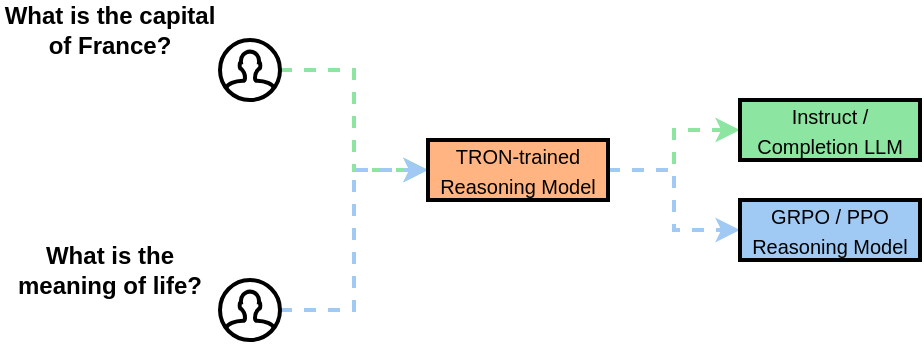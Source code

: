 <mxfile version="26.2.12">
  <diagram name="Страница — 1" id="LkGLF-T3t343gJq5W913">
    <mxGraphModel dx="1216" dy="776" grid="0" gridSize="10" guides="1" tooltips="1" connect="1" arrows="1" fold="1" page="1" pageScale="1" pageWidth="827" pageHeight="1169" math="0" shadow="0">
      <root>
        <mxCell id="0" />
        <mxCell id="1" parent="0" />
        <mxCell id="qlQUXgSOdhqOvPfNDoC8-5" style="edgeStyle=orthogonalEdgeStyle;rounded=0;orthogonalLoop=1;jettySize=auto;html=1;dashed=1;strokeWidth=2;entryX=0;entryY=0.5;entryDx=0;entryDy=0;strokeColor=#8CE5A0;" edge="1" parent="1" source="qlQUXgSOdhqOvPfNDoC8-2" target="qlQUXgSOdhqOvPfNDoC8-16">
          <mxGeometry relative="1" as="geometry" />
        </mxCell>
        <mxCell id="qlQUXgSOdhqOvPfNDoC8-2" value="" style="html=1;verticalLabelPosition=bottom;align=center;labelBackgroundColor=#ffffff;verticalAlign=top;strokeWidth=2;strokeColor=#000000;shadow=0;dashed=0;shape=mxgraph.ios7.icons.user;" vertex="1" parent="1">
          <mxGeometry x="220" y="270" width="30" height="30" as="geometry" />
        </mxCell>
        <mxCell id="qlQUXgSOdhqOvPfNDoC8-8" style="edgeStyle=orthogonalEdgeStyle;rounded=0;orthogonalLoop=1;jettySize=auto;html=1;entryX=0;entryY=0.5;entryDx=0;entryDy=0;dashed=1;strokeWidth=2;exitX=1;exitY=0.5;exitDx=0;exitDy=0;strokeColor=#8CE5A0;" edge="1" parent="1" source="qlQUXgSOdhqOvPfNDoC8-16" target="qlQUXgSOdhqOvPfNDoC8-6">
          <mxGeometry relative="1" as="geometry">
            <mxPoint x="410" y="285" as="sourcePoint" />
          </mxGeometry>
        </mxCell>
        <mxCell id="qlQUXgSOdhqOvPfNDoC8-6" value="&lt;span style=&quot;font-size: 10px;&quot;&gt;Instruct / Completion LLM&lt;/span&gt;" style="rounded=0;whiteSpace=wrap;html=1;strokeWidth=2;fillColor=#8CE5A0;" vertex="1" parent="1">
          <mxGeometry x="480" y="300" width="90" height="30" as="geometry" />
        </mxCell>
        <mxCell id="qlQUXgSOdhqOvPfNDoC8-11" style="edgeStyle=orthogonalEdgeStyle;rounded=0;orthogonalLoop=1;jettySize=auto;html=1;dashed=1;strokeWidth=2;entryX=0;entryY=0.5;entryDx=0;entryDy=0;strokeColor=#A0C9F3;" edge="1" parent="1" source="qlQUXgSOdhqOvPfNDoC8-12" target="qlQUXgSOdhqOvPfNDoC8-16">
          <mxGeometry relative="1" as="geometry" />
        </mxCell>
        <mxCell id="qlQUXgSOdhqOvPfNDoC8-12" value="" style="html=1;verticalLabelPosition=bottom;align=center;labelBackgroundColor=#ffffff;verticalAlign=top;strokeWidth=2;strokeColor=#000000;shadow=0;dashed=0;shape=mxgraph.ios7.icons.user;" vertex="1" parent="1">
          <mxGeometry x="220" y="390" width="30" height="30" as="geometry" />
        </mxCell>
        <mxCell id="qlQUXgSOdhqOvPfNDoC8-15" style="edgeStyle=orthogonalEdgeStyle;rounded=0;orthogonalLoop=1;jettySize=auto;html=1;entryX=0;entryY=0.5;entryDx=0;entryDy=0;dashed=1;strokeWidth=2;strokeColor=#A0C9F3;" edge="1" parent="1" source="qlQUXgSOdhqOvPfNDoC8-16" target="qlQUXgSOdhqOvPfNDoC8-18">
          <mxGeometry relative="1" as="geometry" />
        </mxCell>
        <mxCell id="qlQUXgSOdhqOvPfNDoC8-16" value="&lt;font style=&quot;font-size: 10px;&quot;&gt;TRON-trained&lt;/font&gt;&lt;div&gt;&lt;font style=&quot;font-size: 10px;&quot;&gt;Reasoning Model&lt;/font&gt;&lt;/div&gt;" style="rounded=0;whiteSpace=wrap;html=1;strokeWidth=2;fillColor=#FFB481;" vertex="1" parent="1">
          <mxGeometry x="324" y="320" width="90" height="30" as="geometry" />
        </mxCell>
        <mxCell id="qlQUXgSOdhqOvPfNDoC8-18" value="&lt;span style=&quot;font-size: 10px;&quot;&gt;GRPO / PPO Reasoning Model&lt;/span&gt;" style="rounded=0;whiteSpace=wrap;html=1;strokeWidth=2;fillColor=#A0C9F3;" vertex="1" parent="1">
          <mxGeometry x="480" y="350" width="90" height="30" as="geometry" />
        </mxCell>
        <mxCell id="qlQUXgSOdhqOvPfNDoC8-24" value="&lt;b&gt;What is the capital of France?&lt;/b&gt;" style="text;html=1;align=center;verticalAlign=middle;whiteSpace=wrap;rounded=0;" vertex="1" parent="1">
          <mxGeometry x="110" y="250" width="110" height="30" as="geometry" />
        </mxCell>
        <mxCell id="qlQUXgSOdhqOvPfNDoC8-25" value="&lt;b&gt;What is the meaning of life?&lt;/b&gt;" style="text;html=1;align=center;verticalAlign=middle;whiteSpace=wrap;rounded=0;" vertex="1" parent="1">
          <mxGeometry x="110" y="370" width="110" height="30" as="geometry" />
        </mxCell>
      </root>
    </mxGraphModel>
  </diagram>
</mxfile>
